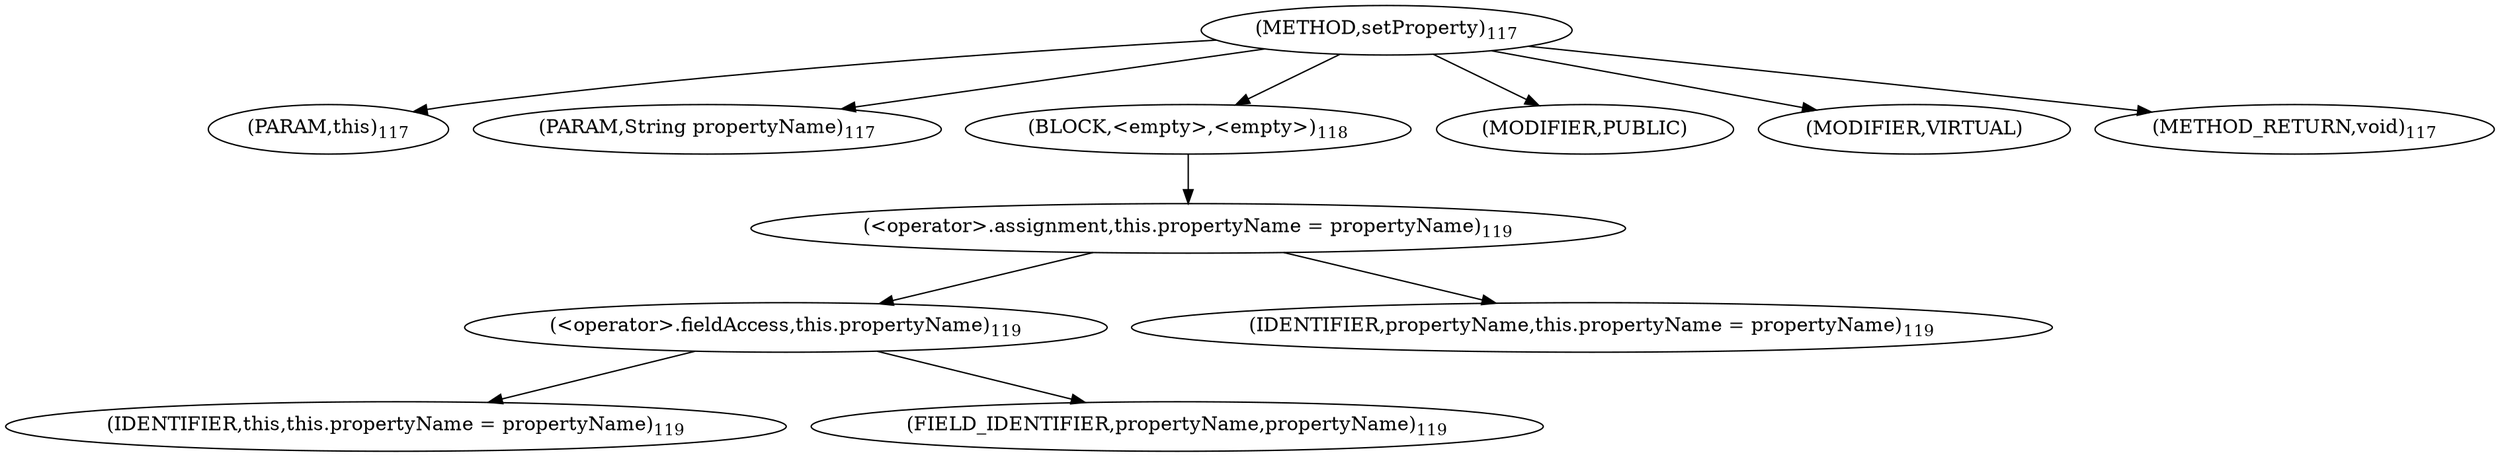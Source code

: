 digraph "setProperty" {  
"170" [label = <(METHOD,setProperty)<SUB>117</SUB>> ]
"14" [label = <(PARAM,this)<SUB>117</SUB>> ]
"171" [label = <(PARAM,String propertyName)<SUB>117</SUB>> ]
"172" [label = <(BLOCK,&lt;empty&gt;,&lt;empty&gt;)<SUB>118</SUB>> ]
"173" [label = <(&lt;operator&gt;.assignment,this.propertyName = propertyName)<SUB>119</SUB>> ]
"174" [label = <(&lt;operator&gt;.fieldAccess,this.propertyName)<SUB>119</SUB>> ]
"13" [label = <(IDENTIFIER,this,this.propertyName = propertyName)<SUB>119</SUB>> ]
"175" [label = <(FIELD_IDENTIFIER,propertyName,propertyName)<SUB>119</SUB>> ]
"176" [label = <(IDENTIFIER,propertyName,this.propertyName = propertyName)<SUB>119</SUB>> ]
"177" [label = <(MODIFIER,PUBLIC)> ]
"178" [label = <(MODIFIER,VIRTUAL)> ]
"179" [label = <(METHOD_RETURN,void)<SUB>117</SUB>> ]
  "170" -> "14" 
  "170" -> "171" 
  "170" -> "172" 
  "170" -> "177" 
  "170" -> "178" 
  "170" -> "179" 
  "172" -> "173" 
  "173" -> "174" 
  "173" -> "176" 
  "174" -> "13" 
  "174" -> "175" 
}
